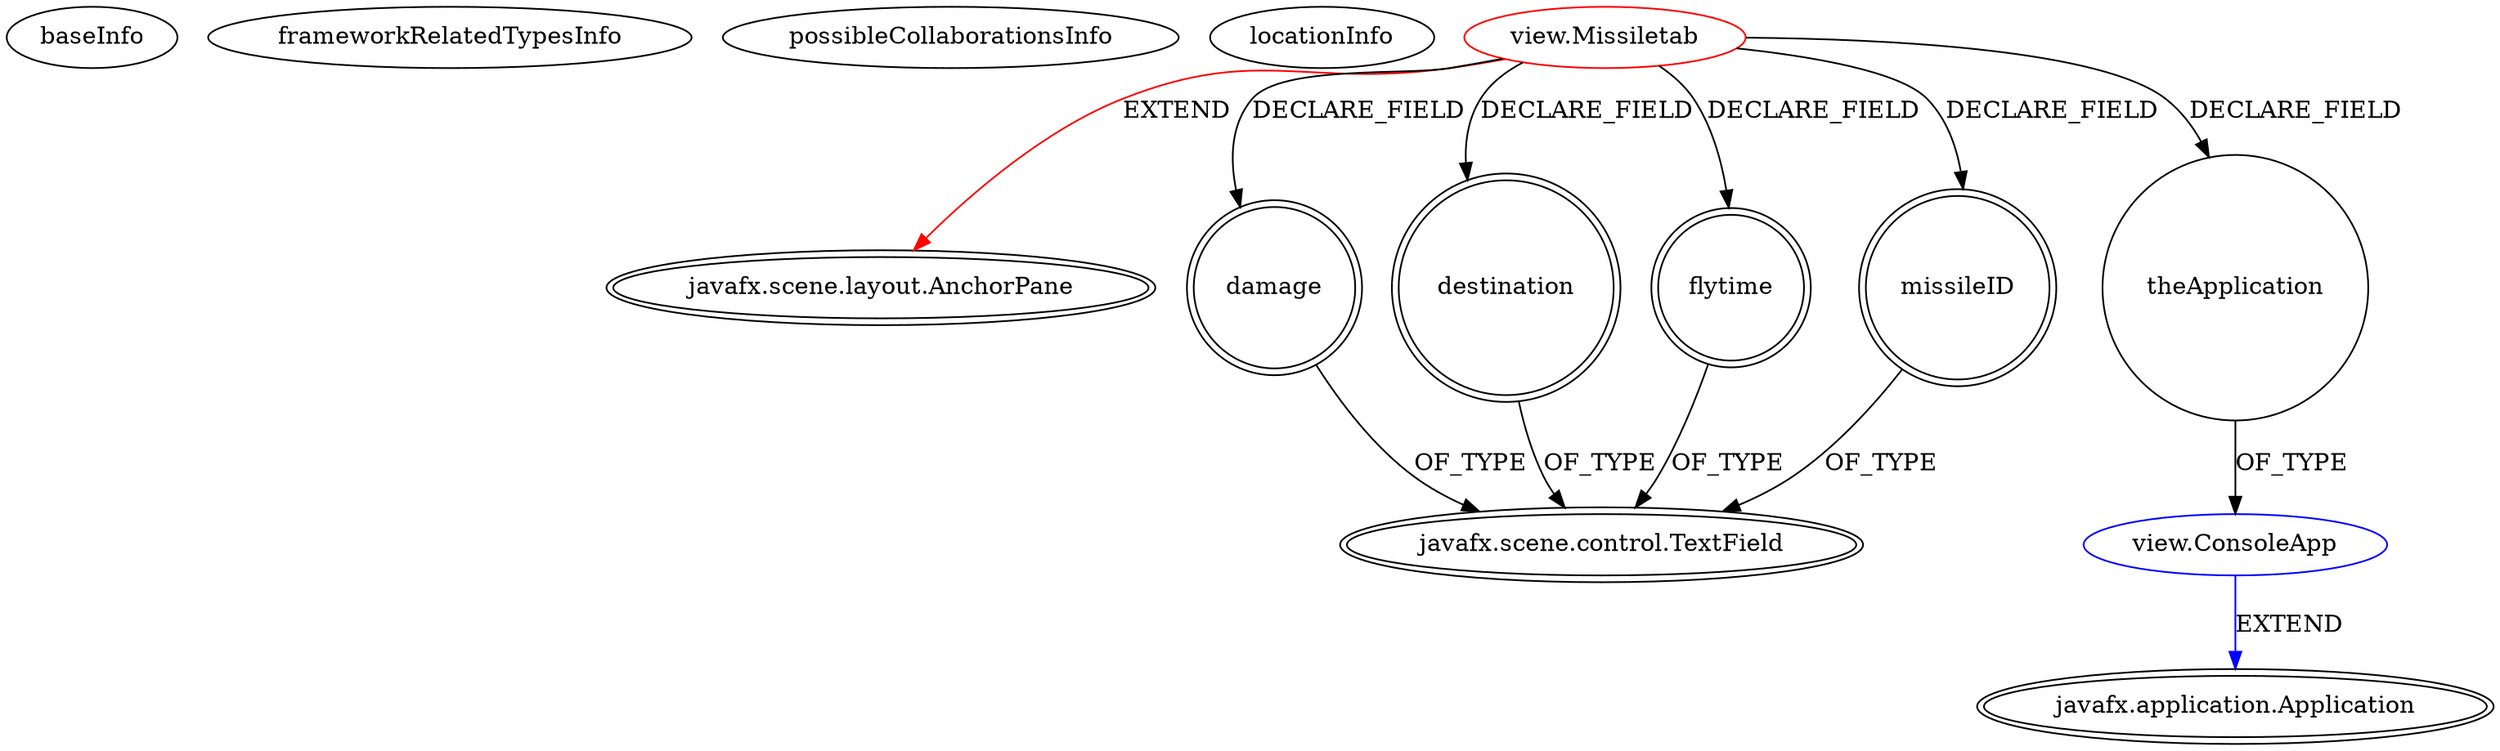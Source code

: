 digraph {
baseInfo[graphId=489,category="extension_graph",isAnonymous=false,possibleRelation=true]
frameworkRelatedTypesInfo[0="javafx.scene.layout.AnchorPane"]
possibleCollaborationsInfo[0="489~FIELD_DECLARATION-~javafx.scene.layout.AnchorPane ~javafx.application.Application ~false~false"]
locationInfo[projectName="GalKarp-Advanced-Java-course-final-project-GUI-part",filePath="/GalKarp-Advanced-Java-course-final-project-GUI-part/Advanced-Java-course-final-project-GUI-part-master/Java-Missle/src/view/Missiletab.java",contextSignature="Missiletab",graphId="489"]
0[label="view.Missiletab",vertexType="ROOT_CLIENT_CLASS_DECLARATION",isFrameworkType=false,color=red]
1[label="javafx.scene.layout.AnchorPane",vertexType="FRAMEWORK_CLASS_TYPE",isFrameworkType=true,peripheries=2]
2[label="damage",vertexType="FIELD_DECLARATION",isFrameworkType=true,peripheries=2,shape=circle]
3[label="javafx.scene.control.TextField",vertexType="FRAMEWORK_CLASS_TYPE",isFrameworkType=true,peripheries=2]
4[label="destination",vertexType="FIELD_DECLARATION",isFrameworkType=true,peripheries=2,shape=circle]
6[label="flytime",vertexType="FIELD_DECLARATION",isFrameworkType=true,peripheries=2,shape=circle]
8[label="missileID",vertexType="FIELD_DECLARATION",isFrameworkType=true,peripheries=2,shape=circle]
10[label="theApplication",vertexType="FIELD_DECLARATION",isFrameworkType=false,shape=circle]
11[label="view.ConsoleApp",vertexType="REFERENCE_CLIENT_CLASS_DECLARATION",isFrameworkType=false,color=blue]
12[label="javafx.application.Application",vertexType="FRAMEWORK_CLASS_TYPE",isFrameworkType=true,peripheries=2]
0->1[label="EXTEND",color=red]
0->2[label="DECLARE_FIELD"]
2->3[label="OF_TYPE"]
0->4[label="DECLARE_FIELD"]
4->3[label="OF_TYPE"]
0->6[label="DECLARE_FIELD"]
6->3[label="OF_TYPE"]
0->8[label="DECLARE_FIELD"]
8->3[label="OF_TYPE"]
0->10[label="DECLARE_FIELD"]
11->12[label="EXTEND",color=blue]
10->11[label="OF_TYPE"]
}
